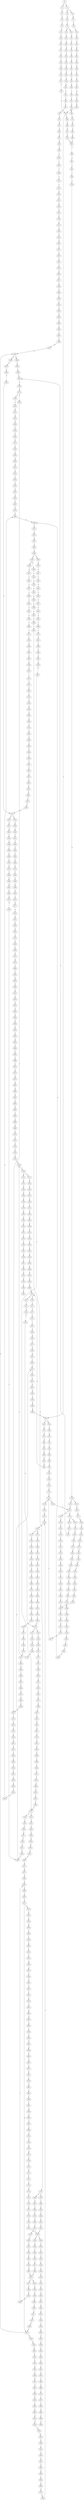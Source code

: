 strict digraph  {
	S0 -> S1 [ label = C ];
	S0 -> S2 [ label = G ];
	S1 -> S3 [ label = G ];
	S1 -> S4 [ label = A ];
	S2 -> S5 [ label = G ];
	S3 -> S6 [ label = G ];
	S4 -> S7 [ label = G ];
	S5 -> S8 [ label = G ];
	S6 -> S9 [ label = T ];
	S7 -> S10 [ label = T ];
	S8 -> S11 [ label = T ];
	S9 -> S12 [ label = G ];
	S9 -> S13 [ label = C ];
	S10 -> S14 [ label = C ];
	S11 -> S15 [ label = G ];
	S12 -> S16 [ label = A ];
	S13 -> S17 [ label = G ];
	S14 -> S18 [ label = G ];
	S15 -> S19 [ label = C ];
	S16 -> S20 [ label = C ];
	S17 -> S21 [ label = C ];
	S18 -> S22 [ label = C ];
	S19 -> S23 [ label = C ];
	S20 -> S24 [ label = G ];
	S21 -> S25 [ label = G ];
	S22 -> S26 [ label = G ];
	S23 -> S27 [ label = G ];
	S24 -> S28 [ label = T ];
	S25 -> S29 [ label = T ];
	S26 -> S30 [ label = C ];
	S27 -> S31 [ label = C ];
	S28 -> S32 [ label = G ];
	S29 -> S33 [ label = A ];
	S30 -> S34 [ label = A ];
	S31 -> S35 [ label = C ];
	S32 -> S36 [ label = G ];
	S33 -> S37 [ label = G ];
	S34 -> S38 [ label = G ];
	S35 -> S39 [ label = G ];
	S36 -> S40 [ label = G ];
	S37 -> S41 [ label = C ];
	S38 -> S42 [ label = C ];
	S39 -> S43 [ label = G ];
	S40 -> S44 [ label = T ];
	S41 -> S45 [ label = C ];
	S42 -> S46 [ label = C ];
	S43 -> S47 [ label = T ];
	S44 -> S48 [ label = A ];
	S45 -> S49 [ label = G ];
	S46 -> S50 [ label = G ];
	S47 -> S51 [ label = G ];
	S48 -> S52 [ label = C ];
	S49 -> S53 [ label = C ];
	S50 -> S54 [ label = G ];
	S51 -> S55 [ label = G ];
	S52 -> S56 [ label = T ];
	S53 -> S57 [ label = T ];
	S54 -> S58 [ label = T ];
	S55 -> S59 [ label = T ];
	S55 -> S60 [ label = A ];
	S56 -> S61 [ label = A ];
	S57 -> S62 [ label = G ];
	S58 -> S63 [ label = G ];
	S59 -> S64 [ label = G ];
	S59 -> S65 [ label = T ];
	S60 -> S66 [ label = A ];
	S61 -> S67 [ label = T ];
	S62 -> S68 [ label = G ];
	S63 -> S55 [ label = G ];
	S64 -> S69 [ label = G ];
	S65 -> S70 [ label = A ];
	S66 -> S71 [ label = G ];
	S67 -> S72 [ label = T ];
	S68 -> S73 [ label = A ];
	S69 -> S74 [ label = A ];
	S70 -> S75 [ label = G ];
	S71 -> S76 [ label = A ];
	S72 -> S77 [ label = G ];
	S73 -> S78 [ label = A ];
	S74 -> S79 [ label = A ];
	S75 -> S80 [ label = A ];
	S76 -> S81 [ label = A ];
	S77 -> S82 [ label = G ];
	S78 -> S83 [ label = G ];
	S79 -> S84 [ label = C ];
	S80 -> S85 [ label = A ];
	S81 -> S86 [ label = C ];
	S82 -> S87 [ label = A ];
	S83 -> S88 [ label = A ];
	S84 -> S89 [ label = C ];
	S85 -> S90 [ label = G ];
	S86 -> S91 [ label = G ];
	S87 -> S92 [ label = A ];
	S88 -> S81 [ label = A ];
	S89 -> S93 [ label = T ];
	S90 -> S94 [ label = G ];
	S91 -> S95 [ label = G ];
	S92 -> S96 [ label = C ];
	S93 -> S97 [ label = C ];
	S94 -> S98 [ label = G ];
	S95 -> S99 [ label = C ];
	S96 -> S100 [ label = G ];
	S97 -> S101 [ label = G ];
	S98 -> S102 [ label = G ];
	S99 -> S103 [ label = A ];
	S100 -> S104 [ label = G ];
	S101 -> S105 [ label = G ];
	S102 -> S106 [ label = T ];
	S102 -> S107 [ label = G ];
	S103 -> S108 [ label = C ];
	S104 -> S109 [ label = T ];
	S105 -> S110 [ label = C ];
	S106 -> S111 [ label = C ];
	S107 -> S112 [ label = T ];
	S108 -> S113 [ label = C ];
	S108 -> S114 [ label = T ];
	S109 -> S115 [ label = A ];
	S110 -> S116 [ label = A ];
	S111 -> S117 [ label = T ];
	S112 -> S118 [ label = C ];
	S113 -> S119 [ label = G ];
	S114 -> S120 [ label = G ];
	S115 -> S121 [ label = C ];
	S116 -> S122 [ label = C ];
	S117 -> S123 [ label = C ];
	S118 -> S124 [ label = C ];
	S119 -> S125 [ label = A ];
	S119 -> S126 [ label = G ];
	S120 -> S127 [ label = G ];
	S121 -> S128 [ label = G ];
	S122 -> S129 [ label = G ];
	S122 -> S130 [ label = C ];
	S123 -> S131 [ label = T ];
	S124 -> S132 [ label = G ];
	S125 -> S133 [ label = G ];
	S125 -> S134 [ label = A ];
	S126 -> S135 [ label = G ];
	S127 -> S136 [ label = G ];
	S128 -> S137 [ label = A ];
	S129 -> S138 [ label = C ];
	S130 -> S119 [ label = G ];
	S131 -> S139 [ label = C ];
	S132 -> S140 [ label = C ];
	S132 -> S141 [ label = T ];
	S133 -> S142 [ label = T ];
	S134 -> S143 [ label = T ];
	S135 -> S144 [ label = A ];
	S136 -> S145 [ label = A ];
	S137 -> S146 [ label = A ];
	S138 -> S147 [ label = G ];
	S139 -> S148 [ label = G ];
	S140 -> S149 [ label = C ];
	S141 -> S150 [ label = C ];
	S142 -> S151 [ label = C ];
	S143 -> S152 [ label = G ];
	S144 -> S153 [ label = A ];
	S145 -> S154 [ label = A ];
	S146 -> S155 [ label = G ];
	S147 -> S156 [ label = C ];
	S148 -> S157 [ label = T ];
	S149 -> S158 [ label = G ];
	S150 -> S159 [ label = G ];
	S151 -> S160 [ label = C ];
	S152 -> S161 [ label = T ];
	S153 -> S162 [ label = T ];
	S154 -> S163 [ label = C ];
	S155 -> S164 [ label = A ];
	S156 -> S165 [ label = G ];
	S157 -> S166 [ label = G ];
	S158 -> S167 [ label = G ];
	S159 -> S168 [ label = G ];
	S160 -> S169 [ label = A ];
	S161 -> S170 [ label = A ];
	S162 -> S171 [ label = T ];
	S163 -> S172 [ label = T ];
	S164 -> S173 [ label = A ];
	S165 -> S174 [ label = C ];
	S165 -> S175 [ label = G ];
	S166 -> S176 [ label = G ];
	S167 -> S177 [ label = A ];
	S168 -> S178 [ label = A ];
	S169 -> S179 [ label = G ];
	S170 -> S180 [ label = G ];
	S171 -> S181 [ label = G ];
	S172 -> S182 [ label = G ];
	S173 -> S183 [ label = G ];
	S174 -> S184 [ label = G ];
	S175 -> S185 [ label = C ];
	S176 -> S186 [ label = T ];
	S177 -> S187 [ label = A ];
	S178 -> S188 [ label = A ];
	S179 -> S189 [ label = T ];
	S179 -> S190 [ label = C ];
	S180 -> S191 [ label = T ];
	S181 -> S192 [ label = A ];
	S182 -> S193 [ label = G ];
	S183 -> S194 [ label = T ];
	S184 -> S195 [ label = T ];
	S185 -> S196 [ label = T ];
	S186 -> S197 [ label = A ];
	S187 -> S198 [ label = C ];
	S188 -> S199 [ label = C ];
	S189 -> S200 [ label = A ];
	S190 -> S201 [ label = T ];
	S191 -> S202 [ label = T ];
	S192 -> S203 [ label = A ];
	S193 -> S204 [ label = A ];
	S194 -> S205 [ label = G ];
	S195 -> S206 [ label = C ];
	S196 -> S207 [ label = G ];
	S197 -> S208 [ label = C ];
	S198 -> S209 [ label = T ];
	S199 -> S210 [ label = A ];
	S199 -> S211 [ label = T ];
	S200 -> S212 [ label = G ];
	S201 -> S213 [ label = T ];
	S202 -> S214 [ label = T ];
	S203 -> S215 [ label = C ];
	S204 -> S216 [ label = C ];
	S205 -> S217 [ label = T ];
	S206 -> S218 [ label = G ];
	S207 -> S219 [ label = G ];
	S208 -> S220 [ label = C ];
	S209 -> S221 [ label = G ];
	S210 -> S222 [ label = G ];
	S211 -> S223 [ label = A ];
	S212 -> S224 [ label = G ];
	S213 -> S225 [ label = C ];
	S214 -> S226 [ label = C ];
	S215 -> S227 [ label = C ];
	S216 -> S228 [ label = C ];
	S217 -> S229 [ label = C ];
	S218 -> S230 [ label = A ];
	S219 -> S231 [ label = A ];
	S220 -> S232 [ label = G ];
	S221 -> S233 [ label = C ];
	S222 -> S234 [ label = G ];
	S223 -> S235 [ label = C ];
	S224 -> S236 [ label = G ];
	S225 -> S237 [ label = A ];
	S226 -> S238 [ label = A ];
	S227 -> S239 [ label = C ];
	S228 -> S240 [ label = C ];
	S229 -> S241 [ label = C ];
	S230 -> S242 [ label = C ];
	S231 -> S243 [ label = A ];
	S232 -> S244 [ label = G ];
	S233 -> S245 [ label = A ];
	S234 -> S246 [ label = A ];
	S235 -> S247 [ label = A ];
	S236 -> S248 [ label = T ];
	S237 -> S249 [ label = C ];
	S238 -> S250 [ label = C ];
	S239 -> S251 [ label = G ];
	S240 -> S252 [ label = G ];
	S241 -> S253 [ label = T ];
	S242 -> S254 [ label = G ];
	S243 -> S255 [ label = T ];
	S244 -> S256 [ label = T ];
	S245 -> S257 [ label = A ];
	S246 -> S258 [ label = A ];
	S247 -> S259 [ label = A ];
	S248 -> S260 [ label = C ];
	S249 -> S261 [ label = G ];
	S250 -> S262 [ label = T ];
	S251 -> S263 [ label = T ];
	S252 -> S264 [ label = T ];
	S253 -> S265 [ label = G ];
	S254 -> S266 [ label = C ];
	S255 -> S267 [ label = G ];
	S256 -> S268 [ label = G ];
	S257 -> S269 [ label = C ];
	S258 -> S270 [ label = T ];
	S259 -> S271 [ label = C ];
	S260 -> S272 [ label = A ];
	S261 -> S273 [ label = C ];
	S262 -> S274 [ label = C ];
	S263 -> S275 [ label = C ];
	S264 -> S276 [ label = C ];
	S265 -> S277 [ label = G ];
	S266 -> S278 [ label = G ];
	S267 -> S279 [ label = G ];
	S268 -> S280 [ label = G ];
	S269 -> S281 [ label = C ];
	S270 -> S282 [ label = A ];
	S271 -> S283 [ label = G ];
	S272 -> S284 [ label = C ];
	S273 -> S285 [ label = C ];
	S274 -> S286 [ label = C ];
	S275 -> S287 [ label = T ];
	S276 -> S287 [ label = T ];
	S277 -> S288 [ label = C ];
	S278 -> S289 [ label = C ];
	S279 -> S290 [ label = G ];
	S280 -> S59 [ label = T ];
	S281 -> S291 [ label = A ];
	S282 -> S292 [ label = G ];
	S283 -> S293 [ label = A ];
	S284 -> S294 [ label = T ];
	S285 -> S295 [ label = C ];
	S286 -> S296 [ label = T ];
	S287 -> S297 [ label = C ];
	S288 -> S298 [ label = C ];
	S289 -> S299 [ label = C ];
	S290 -> S300 [ label = G ];
	S291 -> S301 [ label = G ];
	S292 -> S302 [ label = T ];
	S293 -> S303 [ label = A ];
	S294 -> S304 [ label = C ];
	S295 -> S305 [ label = T ];
	S296 -> S306 [ label = T ];
	S297 -> S307 [ label = G ];
	S298 -> S308 [ label = T ];
	S299 -> S309 [ label = T ];
	S300 -> S310 [ label = T ];
	S301 -> S311 [ label = A ];
	S302 -> S312 [ label = C ];
	S303 -> S313 [ label = A ];
	S304 -> S314 [ label = G ];
	S305 -> S315 [ label = T ];
	S306 -> S316 [ label = T ];
	S307 -> S317 [ label = G ];
	S308 -> S318 [ label = G ];
	S309 -> S319 [ label = C ];
	S310 -> S320 [ label = C ];
	S311 -> S321 [ label = A ];
	S312 -> S322 [ label = T ];
	S313 -> S323 [ label = A ];
	S314 -> S324 [ label = C ];
	S315 -> S325 [ label = C ];
	S316 -> S326 [ label = C ];
	S317 -> S327 [ label = C ];
	S318 -> S328 [ label = G ];
	S319 -> S329 [ label = G ];
	S320 -> S330 [ label = C ];
	S321 -> S331 [ label = C ];
	S322 -> S332 [ label = C ];
	S323 -> S333 [ label = C ];
	S324 -> S334 [ label = T ];
	S325 -> S335 [ label = A ];
	S326 -> S336 [ label = A ];
	S327 -> S337 [ label = A ];
	S328 -> S338 [ label = G ];
	S329 -> S339 [ label = G ];
	S330 -> S132 [ label = G ];
	S331 -> S340 [ label = A ];
	S332 -> S341 [ label = T ];
	S333 -> S342 [ label = A ];
	S334 -> S343 [ label = T ];
	S335 -> S344 [ label = T ];
	S336 -> S345 [ label = T ];
	S337 -> S122 [ label = C ];
	S338 -> S346 [ label = T ];
	S339 -> S347 [ label = G ];
	S340 -> S348 [ label = G ];
	S341 -> S349 [ label = C ];
	S342 -> S350 [ label = G ];
	S343 -> S351 [ label = C ];
	S344 -> S352 [ label = C ];
	S345 -> S353 [ label = C ];
	S346 -> S354 [ label = C ];
	S347 -> S355 [ label = C ];
	S348 -> S356 [ label = C ];
	S349 -> S357 [ label = T ];
	S350 -> S358 [ label = A ];
	S351 -> S359 [ label = A ];
	S352 -> S360 [ label = C ];
	S353 -> S361 [ label = C ];
	S354 -> S362 [ label = C ];
	S355 -> S363 [ label = T ];
	S356 -> S364 [ label = C ];
	S357 -> S365 [ label = G ];
	S358 -> S366 [ label = A ];
	S359 -> S367 [ label = T ];
	S360 -> S368 [ label = A ];
	S361 -> S368 [ label = A ];
	S362 -> S369 [ label = C ];
	S363 -> S370 [ label = C ];
	S364 -> S371 [ label = G ];
	S365 -> S372 [ label = A ];
	S366 -> S373 [ label = G ];
	S367 -> S374 [ label = C ];
	S368 -> S375 [ label = G ];
	S369 -> S376 [ label = G ];
	S370 -> S377 [ label = A ];
	S371 -> S378 [ label = T ];
	S372 -> S379 [ label = G ];
	S373 -> S380 [ label = G ];
	S374 -> S360 [ label = C ];
	S375 -> S381 [ label = A ];
	S376 -> S382 [ label = A ];
	S377 -> S383 [ label = C ];
	S378 -> S384 [ label = C ];
	S379 -> S385 [ label = T ];
	S380 -> S386 [ label = G ];
	S381 -> S387 [ label = A ];
	S382 -> S388 [ label = G ];
	S382 -> S389 [ label = A ];
	S383 -> S390 [ label = G ];
	S384 -> S391 [ label = C ];
	S385 -> S392 [ label = A ];
	S386 -> S102 [ label = G ];
	S387 -> S393 [ label = C ];
	S388 -> S394 [ label = T ];
	S389 -> S395 [ label = G ];
	S390 -> S396 [ label = T ];
	S391 -> S397 [ label = T ];
	S393 -> S398 [ label = C ];
	S394 -> S399 [ label = C ];
	S395 -> S400 [ label = T ];
	S396 -> S401 [ label = C ];
	S397 -> S402 [ label = C ];
	S398 -> S403 [ label = A ];
	S398 -> S404 [ label = G ];
	S399 -> S160 [ label = C ];
	S400 -> S405 [ label = C ];
	S401 -> S406 [ label = C ];
	S402 -> S407 [ label = T ];
	S403 -> S408 [ label = G ];
	S403 -> S409 [ label = C ];
	S404 -> S410 [ label = G ];
	S405 -> S411 [ label = G ];
	S406 -> S412 [ label = A ];
	S407 -> S413 [ label = T ];
	S407 -> S414 [ label = G ];
	S408 -> S415 [ label = A ];
	S409 -> S416 [ label = C ];
	S410 -> S417 [ label = A ];
	S411 -> S418 [ label = C ];
	S411 -> S419 [ label = A ];
	S412 -> S420 [ label = G ];
	S413 -> S421 [ label = C ];
	S414 -> S422 [ label = T ];
	S415 -> S423 [ label = C ];
	S416 -> S424 [ label = A ];
	S417 -> S425 [ label = C ];
	S418 -> S426 [ label = G ];
	S419 -> S427 [ label = G ];
	S420 -> S428 [ label = C ];
	S421 -> S429 [ label = T ];
	S422 -> S430 [ label = C ];
	S423 -> S431 [ label = T ];
	S424 -> S432 [ label = C ];
	S425 -> S433 [ label = G ];
	S426 -> S434 [ label = G ];
	S427 -> S435 [ label = G ];
	S428 -> S201 [ label = T ];
	S429 -> S436 [ label = C ];
	S430 -> S437 [ label = G ];
	S431 -> S438 [ label = C ];
	S432 -> S439 [ label = C ];
	S433 -> S440 [ label = C ];
	S434 -> S441 [ label = C ];
	S435 -> S442 [ label = T ];
	S436 -> S443 [ label = G ];
	S437 -> S444 [ label = T ];
	S438 -> S445 [ label = C ];
	S439 -> S446 [ label = C ];
	S440 -> S447 [ label = C ];
	S441 -> S448 [ label = T ];
	S442 -> S449 [ label = A ];
	S443 -> S450 [ label = G ];
	S444 -> S451 [ label = G ];
	S445 -> S452 [ label = C ];
	S446 -> S453 [ label = C ];
	S447 -> S454 [ label = C ];
	S448 -> S455 [ label = A ];
	S449 -> S456 [ label = T ];
	S450 -> S457 [ label = A ];
	S451 -> S458 [ label = G ];
	S452 -> S459 [ label = A ];
	S453 -> S460 [ label = T ];
	S454 -> S461 [ label = A ];
	S455 -> S462 [ label = T ];
	S456 -> S463 [ label = A ];
	S457 -> S464 [ label = G ];
	S458 -> S465 [ label = T ];
	S459 -> S466 [ label = T ];
	S460 -> S467 [ label = T ];
	S461 -> S468 [ label = T ];
	S462 -> S469 [ label = A ];
	S463 -> S470 [ label = A ];
	S464 -> S471 [ label = A ];
	S465 -> S197 [ label = A ];
	S466 -> S472 [ label = C ];
	S467 -> S473 [ label = C ];
	S468 -> S474 [ label = C ];
	S469 -> S475 [ label = G ];
	S470 -> S476 [ label = G ];
	S471 -> S477 [ label = G ];
	S472 -> S478 [ label = T ];
	S473 -> S479 [ label = C ];
	S473 -> S480 [ label = G ];
	S474 -> S481 [ label = G ];
	S475 -> S482 [ label = T ];
	S476 -> S483 [ label = T ];
	S477 -> S484 [ label = G ];
	S478 -> S485 [ label = G ];
	S479 -> S486 [ label = T ];
	S480 -> S487 [ label = A ];
	S481 -> S488 [ label = T ];
	S482 -> S489 [ label = A ];
	S483 -> S490 [ label = C ];
	S484 -> S491 [ label = T ];
	S485 -> S492 [ label = C ];
	S486 -> S493 [ label = G ];
	S487 -> S494 [ label = T ];
	S488 -> S495 [ label = C ];
	S489 -> S496 [ label = G ];
	S490 -> S497 [ label = G ];
	S491 -> S498 [ label = C ];
	S492 -> S499 [ label = C ];
	S493 -> S500 [ label = T ];
	S494 -> S501 [ label = C ];
	S495 -> S502 [ label = C ];
	S496 -> S503 [ label = C ];
	S497 -> S504 [ label = T ];
	S498 -> S505 [ label = C ];
	S499 -> S506 [ label = A ];
	S500 -> S507 [ label = C ];
	S501 -> S508 [ label = G ];
	S502 -> S509 [ label = T ];
	S503 -> S510 [ label = C ];
	S504 -> S511 [ label = G ];
	S505 -> S512 [ label = C ];
	S506 -> S513 [ label = G ];
	S507 -> S514 [ label = C ];
	S508 -> S515 [ label = T ];
	S509 -> S516 [ label = C ];
	S510 -> S517 [ label = G ];
	S511 -> S518 [ label = G ];
	S512 -> S519 [ label = A ];
	S512 -> S520 [ label = G ];
	S513 -> S521 [ label = T ];
	S514 -> S522 [ label = T ];
	S515 -> S523 [ label = T ];
	S516 -> S407 [ label = T ];
	S517 -> S524 [ label = A ];
	S518 -> S465 [ label = T ];
	S519 -> S525 [ label = G ];
	S520 -> S526 [ label = G ];
	S520 -> S382 [ label = A ];
	S521 -> S527 [ label = C ];
	S522 -> S528 [ label = A ];
	S522 -> S529 [ label = T ];
	S523 -> S530 [ label = T ];
	S524 -> S531 [ label = A ];
	S525 -> S532 [ label = A ];
	S526 -> S533 [ label = A ];
	S527 -> S534 [ label = G ];
	S528 -> S535 [ label = C ];
	S529 -> S536 [ label = G ];
	S530 -> S537 [ label = G ];
	S531 -> S538 [ label = A ];
	S532 -> S539 [ label = G ];
	S533 -> S540 [ label = G ];
	S534 -> S541 [ label = T ];
	S535 -> S542 [ label = T ];
	S536 -> S543 [ label = T ];
	S537 -> S544 [ label = T ];
	S538 -> S545 [ label = C ];
	S539 -> S546 [ label = C ];
	S540 -> S547 [ label = G ];
	S541 -> S548 [ label = A ];
	S542 -> S549 [ label = A ];
	S543 -> S550 [ label = A ];
	S544 -> S551 [ label = A ];
	S545 -> S552 [ label = C ];
	S546 -> S553 [ label = C ];
	S547 -> S554 [ label = C ];
	S548 -> S555 [ label = A ];
	S549 -> S556 [ label = C ];
	S550 -> S557 [ label = G ];
	S551 -> S558 [ label = G ];
	S552 -> S559 [ label = C ];
	S553 -> S560 [ label = A ];
	S554 -> S561 [ label = G ];
	S555 -> S562 [ label = G ];
	S556 -> S563 [ label = C ];
	S557 -> S564 [ label = G ];
	S558 -> S565 [ label = G ];
	S559 -> S566 [ label = C ];
	S560 -> S567 [ label = C ];
	S561 -> S568 [ label = T ];
	S562 -> S569 [ label = A ];
	S563 -> S570 [ label = A ];
	S564 -> S571 [ label = A ];
	S565 -> S571 [ label = A ];
	S566 -> S572 [ label = G ];
	S567 -> S573 [ label = G ];
	S568 -> S574 [ label = G ];
	S569 -> S575 [ label = C ];
	S570 -> S576 [ label = G ];
	S571 -> S577 [ label = G ];
	S571 -> S578 [ label = A ];
	S572 -> S579 [ label = A ];
	S573 -> S580 [ label = G ];
	S574 -> S581 [ label = G ];
	S575 -> S582 [ label = G ];
	S576 -> S583 [ label = G ];
	S577 -> S584 [ label = A ];
	S578 -> S585 [ label = A ];
	S579 -> S586 [ label = C ];
	S580 -> S587 [ label = T ];
	S581 -> S588 [ label = T ];
	S582 -> S589 [ label = G ];
	S583 -> S590 [ label = A ];
	S584 -> S591 [ label = G ];
	S585 -> S592 [ label = G ];
	S586 -> S593 [ label = T ];
	S587 -> S594 [ label = T ];
	S588 -> S595 [ label = A ];
	S589 -> S596 [ label = C ];
	S590 -> S597 [ label = G ];
	S591 -> S598 [ label = G ];
	S592 -> S599 [ label = G ];
	S593 -> S600 [ label = A ];
	S594 -> S601 [ label = A ];
	S595 -> S602 [ label = T ];
	S596 -> S603 [ label = T ];
	S597 -> S604 [ label = A ];
	S598 -> S491 [ label = T ];
	S599 -> S605 [ label = T ];
	S600 -> S606 [ label = G ];
	S601 -> S607 [ label = C ];
	S602 -> S608 [ label = G ];
	S603 -> S609 [ label = C ];
	S604 -> S610 [ label = G ];
	S605 -> S611 [ label = C ];
	S606 -> S612 [ label = A ];
	S607 -> S613 [ label = T ];
	S608 -> S614 [ label = A ];
	S609 -> S615 [ label = T ];
	S610 -> S616 [ label = T ];
	S611 -> S617 [ label = C ];
	S612 -> S618 [ label = A ];
	S613 -> S619 [ label = G ];
	S614 -> S620 [ label = G ];
	S615 -> S621 [ label = C ];
	S616 -> S622 [ label = C ];
	S617 -> S623 [ label = C ];
	S618 -> S624 [ label = T ];
	S619 -> S625 [ label = C ];
	S620 -> S626 [ label = C ];
	S621 -> S627 [ label = G ];
	S622 -> S628 [ label = A ];
	S623 -> S520 [ label = G ];
	S624 -> S629 [ label = C ];
	S625 -> S630 [ label = A ];
	S626 -> S631 [ label = G ];
	S627 -> S632 [ label = A ];
	S628 -> S633 [ label = G ];
	S629 -> S634 [ label = G ];
	S630 -> S635 [ label = G ];
	S631 -> S636 [ label = G ];
	S632 -> S637 [ label = A ];
	S633 -> S638 [ label = G ];
	S634 -> S639 [ label = G ];
	S635 -> S640 [ label = A ];
	S636 -> S641 [ label = T ];
	S637 -> S642 [ label = G ];
	S638 -> S643 [ label = A ];
	S639 -> S644 [ label = G ];
	S640 -> S645 [ label = C ];
	S641 -> S646 [ label = C ];
	S642 -> S647 [ label = T ];
	S643 -> S648 [ label = C ];
	S644 -> S649 [ label = T ];
	S645 -> S650 [ label = G ];
	S646 -> S651 [ label = G ];
	S647 -> S652 [ label = C ];
	S648 -> S653 [ label = C ];
	S649 -> S654 [ label = A ];
	S650 -> S655 [ label = G ];
	S651 -> S656 [ label = C ];
	S652 -> S411 [ label = G ];
	S653 -> S657 [ label = A ];
	S654 -> S658 [ label = T ];
	S655 -> S659 [ label = A ];
	S656 -> S660 [ label = A ];
	S657 -> S661 [ label = G ];
	S658 -> S662 [ label = C ];
	S659 -> S663 [ label = C ];
	S660 -> S664 [ label = C ];
	S661 -> S665 [ label = T ];
	S662 -> S666 [ label = C ];
	S663 -> S667 [ label = A ];
	S664 -> S668 [ label = G ];
	S665 -> S669 [ label = C ];
	S666 -> S670 [ label = C ];
	S667 -> S671 [ label = C ];
	S668 -> S672 [ label = C ];
	S669 -> S673 [ label = T ];
	S670 -> S674 [ label = G ];
	S671 -> S675 [ label = A ];
	S672 -> S676 [ label = G ];
	S673 -> S677 [ label = C ];
	S674 -> S678 [ label = A ];
	S675 -> S679 [ label = C ];
	S676 -> S156 [ label = C ];
	S677 -> S680 [ label = T ];
	S678 -> S681 [ label = A ];
	S679 -> S682 [ label = C ];
	S680 -> S683 [ label = G ];
	S681 -> S684 [ label = A ];
	S682 -> S685 [ label = T ];
	S683 -> S686 [ label = T ];
	S684 -> S687 [ label = G ];
	S685 -> S688 [ label = C ];
	S686 -> S689 [ label = A ];
	S687 -> S690 [ label = T ];
	S688 -> S691 [ label = T ];
	S690 -> S692 [ label = G ];
	S691 -> S693 [ label = A ];
	S692 -> S694 [ label = T ];
	S693 -> S695 [ label = G ];
	S694 -> S696 [ label = C ];
	S695 -> S697 [ label = A ];
	S696 -> S698 [ label = G ];
	S697 -> S699 [ label = A ];
	S698 -> S700 [ label = T ];
	S699 -> S701 [ label = C ];
	S700 -> S702 [ label = C ];
	S701 -> S703 [ label = G ];
	S702 -> S704 [ label = G ];
	S703 -> S705 [ label = A ];
	S704 -> S706 [ label = G ];
	S705 -> S707 [ label = G ];
	S706 -> S708 [ label = A ];
	S707 -> S709 [ label = G ];
	S708 -> S188 [ label = A ];
	S709 -> S710 [ label = T ];
	S710 -> S711 [ label = G ];
	S711 -> S712 [ label = T ];
	S712 -> S713 [ label = C ];
	S713 -> S714 [ label = C ];
	S714 -> S715 [ label = C ];
	S715 -> S716 [ label = T ];
	S716 -> S717 [ label = G ];
	S717 -> S718 [ label = T ];
	S718 -> S719 [ label = C ];
	S719 -> S720 [ label = C ];
	S720 -> S522 [ label = T ];
}
